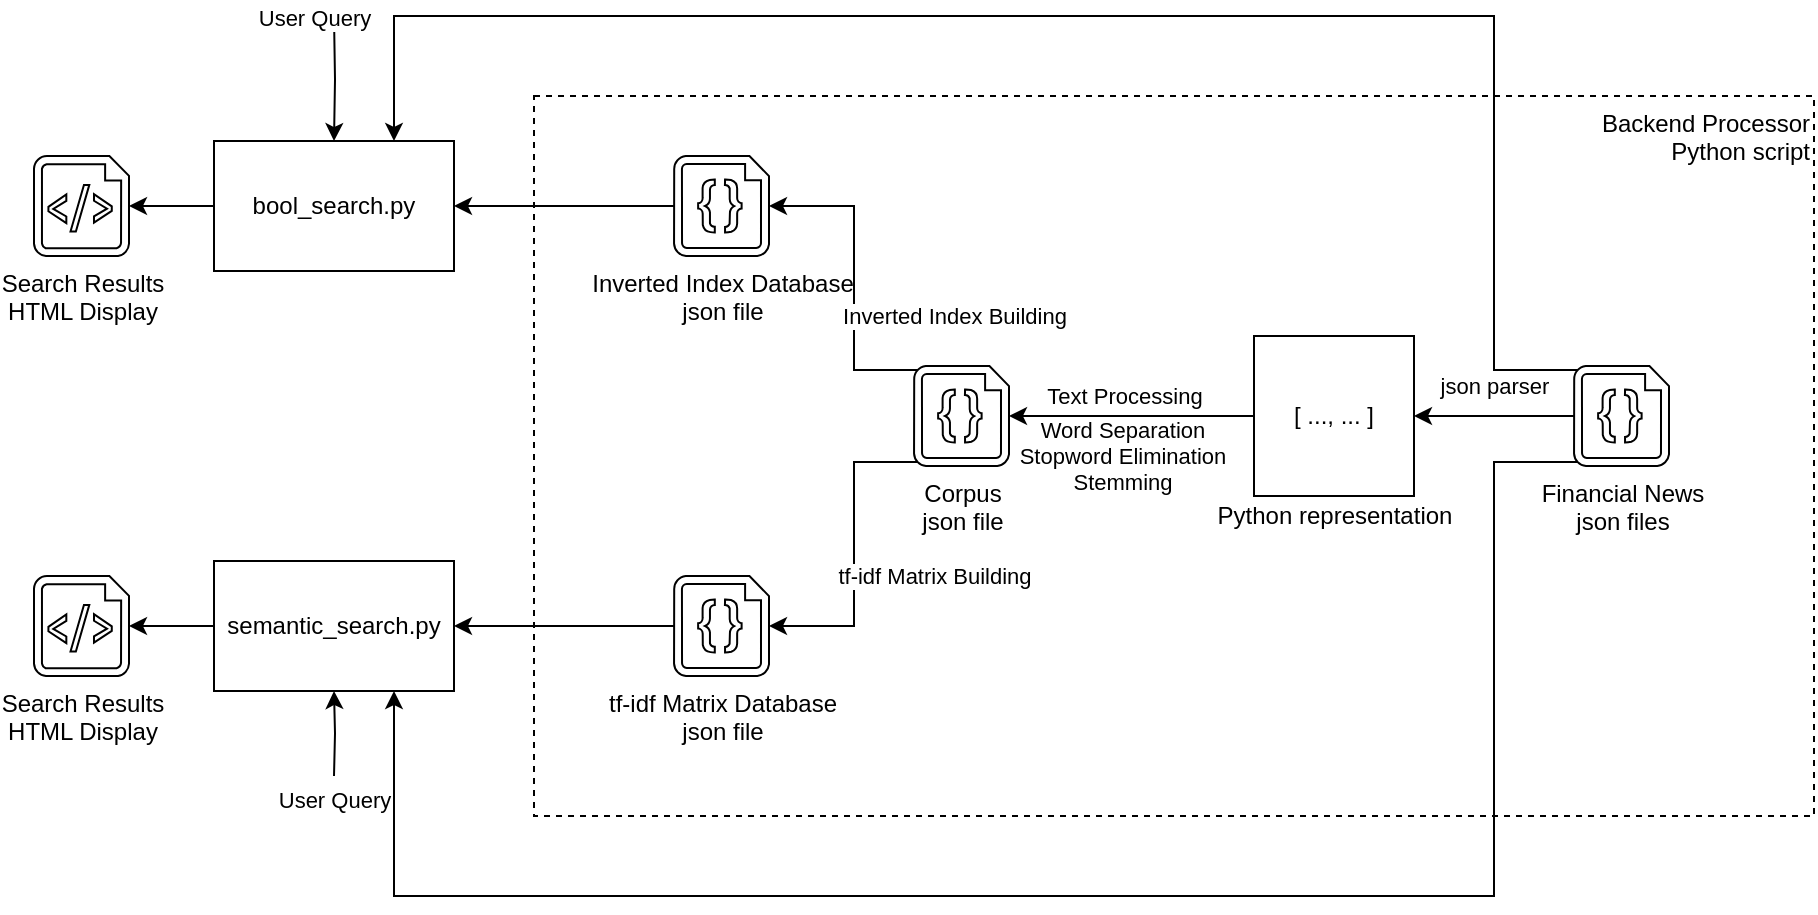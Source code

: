 <mxfile>
    <diagram id="369GCw2oZIeCig0ZfLce" name="Page-1">
        <mxGraphModel dx="1744" dy="533" grid="1" gridSize="10" guides="1" tooltips="1" connect="1" arrows="1" fold="1" page="1" pageScale="1" pageWidth="827" pageHeight="1169" math="0" shadow="0">
            <root>
                <mxCell id="0"/>
                <mxCell id="1" parent="0"/>
                <mxCell id="32" value="Backend Processor&lt;br&gt;Python script" style="whiteSpace=wrap;html=1;labelBackgroundColor=none;dashed=1;align=right;verticalAlign=top;" parent="1" vertex="1">
                    <mxGeometry x="120" y="320" width="640" height="360" as="geometry"/>
                </mxCell>
                <mxCell id="11" style="edgeStyle=orthogonalEdgeStyle;rounded=0;orthogonalLoop=1;jettySize=auto;html=1;exitX=0;exitY=0.5;exitDx=0;exitDy=0;exitPerimeter=0;entryX=1;entryY=0.5;entryDx=0;entryDy=0;" parent="1" source="7" target="15" edge="1">
                    <mxGeometry relative="1" as="geometry">
                        <mxPoint x="560" y="480" as="targetPoint"/>
                    </mxGeometry>
                </mxCell>
                <mxCell id="12" value="json parser" style="edgeLabel;html=1;align=center;verticalAlign=middle;resizable=0;points=[];labelBackgroundColor=none;" parent="11" vertex="1" connectable="0">
                    <mxGeometry x="-0.226" y="-1" relative="1" as="geometry">
                        <mxPoint x="-9" y="-14" as="offset"/>
                    </mxGeometry>
                </mxCell>
                <mxCell id="49" style="edgeStyle=orthogonalEdgeStyle;rounded=0;orthogonalLoop=1;jettySize=auto;html=1;exitX=0.04;exitY=0.04;exitDx=0;exitDy=0;exitPerimeter=0;entryX=0.75;entryY=0;entryDx=0;entryDy=0;" parent="1" source="7" target="35" edge="1">
                    <mxGeometry relative="1" as="geometry">
                        <Array as="points">
                            <mxPoint x="600" y="457"/>
                            <mxPoint x="600" y="280"/>
                            <mxPoint x="50" y="280"/>
                        </Array>
                    </mxGeometry>
                </mxCell>
                <mxCell id="50" style="edgeStyle=orthogonalEdgeStyle;rounded=0;orthogonalLoop=1;jettySize=auto;html=1;exitX=0.04;exitY=0.96;exitDx=0;exitDy=0;exitPerimeter=0;entryX=0.75;entryY=1;entryDx=0;entryDy=0;" parent="1" source="7" target="46" edge="1">
                    <mxGeometry relative="1" as="geometry">
                        <Array as="points">
                            <mxPoint x="600" y="503"/>
                            <mxPoint x="600" y="720"/>
                            <mxPoint x="50" y="720"/>
                        </Array>
                    </mxGeometry>
                </mxCell>
                <mxCell id="7" value="Financial News&lt;br&gt;json files" style="verticalLabelPosition=bottom;html=1;verticalAlign=top;align=center;shape=mxgraph.azure.code_file;pointerEvents=1;fillColor=#FFFFFF;" parent="1" vertex="1">
                    <mxGeometry x="640" y="455" width="47.5" height="50" as="geometry"/>
                </mxCell>
                <mxCell id="19" style="edgeStyle=orthogonalEdgeStyle;rounded=0;orthogonalLoop=1;jettySize=auto;html=1;exitX=0;exitY=0.5;exitDx=0;exitDy=0;entryX=1;entryY=0.5;entryDx=0;entryDy=0;entryPerimeter=0;" parent="1" source="15" target="18" edge="1">
                    <mxGeometry relative="1" as="geometry"/>
                </mxCell>
                <mxCell id="20" value="Text Processing" style="edgeLabel;html=1;align=center;verticalAlign=middle;resizable=0;points=[];labelBackgroundColor=none;" parent="19" vertex="1" connectable="0">
                    <mxGeometry x="0.301" y="1" relative="1" as="geometry">
                        <mxPoint x="14" y="-11" as="offset"/>
                    </mxGeometry>
                </mxCell>
                <mxCell id="23" value="Word Separation&lt;br&gt;Stopword Elimination&lt;br&gt;Stemming" style="edgeLabel;html=1;align=center;verticalAlign=middle;resizable=0;points=[];labelBackgroundColor=none;" parent="19" vertex="1" connectable="0">
                    <mxGeometry x="-0.276" y="4" relative="1" as="geometry">
                        <mxPoint x="-22" y="16" as="offset"/>
                    </mxGeometry>
                </mxCell>
                <mxCell id="15" value="[ ..., ... ]" style="whiteSpace=wrap;html=1;" parent="1" vertex="1">
                    <mxGeometry x="480" y="440" width="80" height="80" as="geometry"/>
                </mxCell>
                <mxCell id="17" value="Python representation" style="text;html=1;align=center;verticalAlign=middle;resizable=0;points=[];autosize=1;strokeColor=none;" parent="1" vertex="1">
                    <mxGeometry x="455" y="520" width="130" height="20" as="geometry"/>
                </mxCell>
                <mxCell id="27" style="edgeStyle=orthogonalEdgeStyle;rounded=0;orthogonalLoop=1;jettySize=auto;html=1;exitX=0.04;exitY=0.04;exitDx=0;exitDy=0;exitPerimeter=0;entryX=1;entryY=0.5;entryDx=0;entryDy=0;entryPerimeter=0;" parent="1" source="18" target="25" edge="1">
                    <mxGeometry relative="1" as="geometry">
                        <Array as="points">
                            <mxPoint x="280" y="457"/>
                            <mxPoint x="280" y="375"/>
                        </Array>
                    </mxGeometry>
                </mxCell>
                <mxCell id="28" value="Inverted Index Building" style="edgeLabel;html=1;align=center;verticalAlign=middle;resizable=0;points=[];" parent="27" vertex="1" connectable="0">
                    <mxGeometry x="-0.272" y="-2" relative="1" as="geometry">
                        <mxPoint x="48" y="-2" as="offset"/>
                    </mxGeometry>
                </mxCell>
                <mxCell id="30" style="edgeStyle=orthogonalEdgeStyle;rounded=0;orthogonalLoop=1;jettySize=auto;html=1;exitX=0.04;exitY=0.96;exitDx=0;exitDy=0;exitPerimeter=0;entryX=1;entryY=0.5;entryDx=0;entryDy=0;entryPerimeter=0;" parent="1" source="18" target="29" edge="1">
                    <mxGeometry relative="1" as="geometry">
                        <Array as="points">
                            <mxPoint x="280" y="503"/>
                            <mxPoint x="280" y="585"/>
                        </Array>
                    </mxGeometry>
                </mxCell>
                <mxCell id="31" value="tf-idf Matrix Building" style="edgeLabel;html=1;align=center;verticalAlign=middle;resizable=0;points=[];" parent="30" vertex="1" connectable="0">
                    <mxGeometry x="0.267" y="-1" relative="1" as="geometry">
                        <mxPoint x="41" y="-10" as="offset"/>
                    </mxGeometry>
                </mxCell>
                <mxCell id="18" value="Corpus&lt;br&gt;json file" style="verticalLabelPosition=bottom;html=1;verticalAlign=top;align=center;shape=mxgraph.azure.code_file;pointerEvents=1;fillColor=#FFFFFF;" parent="1" vertex="1">
                    <mxGeometry x="310" y="455" width="47.5" height="50" as="geometry"/>
                </mxCell>
                <mxCell id="37" style="edgeStyle=orthogonalEdgeStyle;rounded=0;orthogonalLoop=1;jettySize=auto;html=1;exitX=0;exitY=0.5;exitDx=0;exitDy=0;exitPerimeter=0;entryX=1;entryY=0.5;entryDx=0;entryDy=0;" parent="1" source="25" target="35" edge="1">
                    <mxGeometry relative="1" as="geometry">
                        <mxPoint x="60" y="375" as="targetPoint"/>
                    </mxGeometry>
                </mxCell>
                <mxCell id="25" value="Inverted Index Database&lt;br&gt;json file" style="verticalLabelPosition=bottom;html=1;verticalAlign=top;align=center;shape=mxgraph.azure.code_file;pointerEvents=1;fillColor=#FFFFFF;" parent="1" vertex="1">
                    <mxGeometry x="190" y="350" width="47.5" height="50" as="geometry"/>
                </mxCell>
                <mxCell id="47" style="edgeStyle=orthogonalEdgeStyle;rounded=0;orthogonalLoop=1;jettySize=auto;html=1;exitX=0;exitY=0.5;exitDx=0;exitDy=0;exitPerimeter=0;entryX=1;entryY=0.5;entryDx=0;entryDy=0;" parent="1" source="29" target="46" edge="1">
                    <mxGeometry relative="1" as="geometry"/>
                </mxCell>
                <mxCell id="29" value="tf-idf Matrix Database&lt;br&gt;json file" style="verticalLabelPosition=bottom;html=1;verticalAlign=top;align=center;shape=mxgraph.azure.code_file;pointerEvents=1;fillColor=#FFFFFF;" parent="1" vertex="1">
                    <mxGeometry x="190" y="560" width="47.5" height="50" as="geometry"/>
                </mxCell>
                <mxCell id="33" value="Search Results&lt;br&gt;HTML Display" style="verticalLabelPosition=bottom;html=1;verticalAlign=top;align=center;shape=mxgraph.azure.script_file;pointerEvents=1;fillColor=#FFFFFF;" parent="1" vertex="1">
                    <mxGeometry x="-130" y="350" width="47.5" height="50" as="geometry"/>
                </mxCell>
                <mxCell id="39" style="edgeStyle=orthogonalEdgeStyle;rounded=0;orthogonalLoop=1;jettySize=auto;html=1;entryX=0.5;entryY=0;entryDx=0;entryDy=0;" parent="1" target="35" edge="1">
                    <mxGeometry relative="1" as="geometry">
                        <mxPoint x="20" y="260" as="targetPoint"/>
                        <mxPoint x="20" y="280" as="sourcePoint"/>
                    </mxGeometry>
                </mxCell>
                <mxCell id="40" value="User Query" style="edgeLabel;html=1;align=center;verticalAlign=middle;resizable=0;points=[];" parent="39" vertex="1" connectable="0">
                    <mxGeometry x="-0.797" relative="1" as="geometry">
                        <mxPoint x="-10" y="-6" as="offset"/>
                    </mxGeometry>
                </mxCell>
                <mxCell id="41" style="edgeStyle=orthogonalEdgeStyle;rounded=0;orthogonalLoop=1;jettySize=auto;html=1;exitX=0;exitY=0.5;exitDx=0;exitDy=0;entryX=1;entryY=0.5;entryDx=0;entryDy=0;entryPerimeter=0;" parent="1" source="35" target="33" edge="1">
                    <mxGeometry relative="1" as="geometry"/>
                </mxCell>
                <mxCell id="35" value="bool_search.py" style="whiteSpace=wrap;html=1;verticalAlign=middle;" parent="1" vertex="1">
                    <mxGeometry x="-40" y="342.5" width="120" height="65" as="geometry"/>
                </mxCell>
                <mxCell id="42" value="Search Results&lt;br&gt;HTML Display" style="verticalLabelPosition=bottom;html=1;verticalAlign=top;align=center;shape=mxgraph.azure.script_file;pointerEvents=1;fillColor=#FFFFFF;shadow=0;sketch=0;" parent="1" vertex="1">
                    <mxGeometry x="-130" y="560" width="47.5" height="50" as="geometry"/>
                </mxCell>
                <mxCell id="43" style="edgeStyle=orthogonalEdgeStyle;rounded=0;orthogonalLoop=1;jettySize=auto;html=1;entryX=0.5;entryY=1;entryDx=0;entryDy=0;" parent="1" target="46" edge="1">
                    <mxGeometry relative="1" as="geometry">
                        <mxPoint x="20" y="777.5" as="targetPoint"/>
                        <mxPoint x="20" y="660" as="sourcePoint"/>
                    </mxGeometry>
                </mxCell>
                <mxCell id="44" value="User Query" style="edgeLabel;html=1;align=center;verticalAlign=middle;resizable=0;points=[];" parent="43" vertex="1" connectable="0">
                    <mxGeometry x="-0.797" relative="1" as="geometry">
                        <mxPoint y="16" as="offset"/>
                    </mxGeometry>
                </mxCell>
                <mxCell id="45" style="edgeStyle=orthogonalEdgeStyle;rounded=0;orthogonalLoop=1;jettySize=auto;html=1;exitX=0;exitY=0.5;exitDx=0;exitDy=0;entryX=1;entryY=0.5;entryDx=0;entryDy=0;entryPerimeter=0;" parent="1" source="46" target="42" edge="1">
                    <mxGeometry relative="1" as="geometry"/>
                </mxCell>
                <mxCell id="46" value="semantic_search.py" style="whiteSpace=wrap;html=1;verticalAlign=middle;" parent="1" vertex="1">
                    <mxGeometry x="-40" y="552.5" width="120" height="65" as="geometry"/>
                </mxCell>
            </root>
        </mxGraphModel>
    </diagram>
</mxfile>